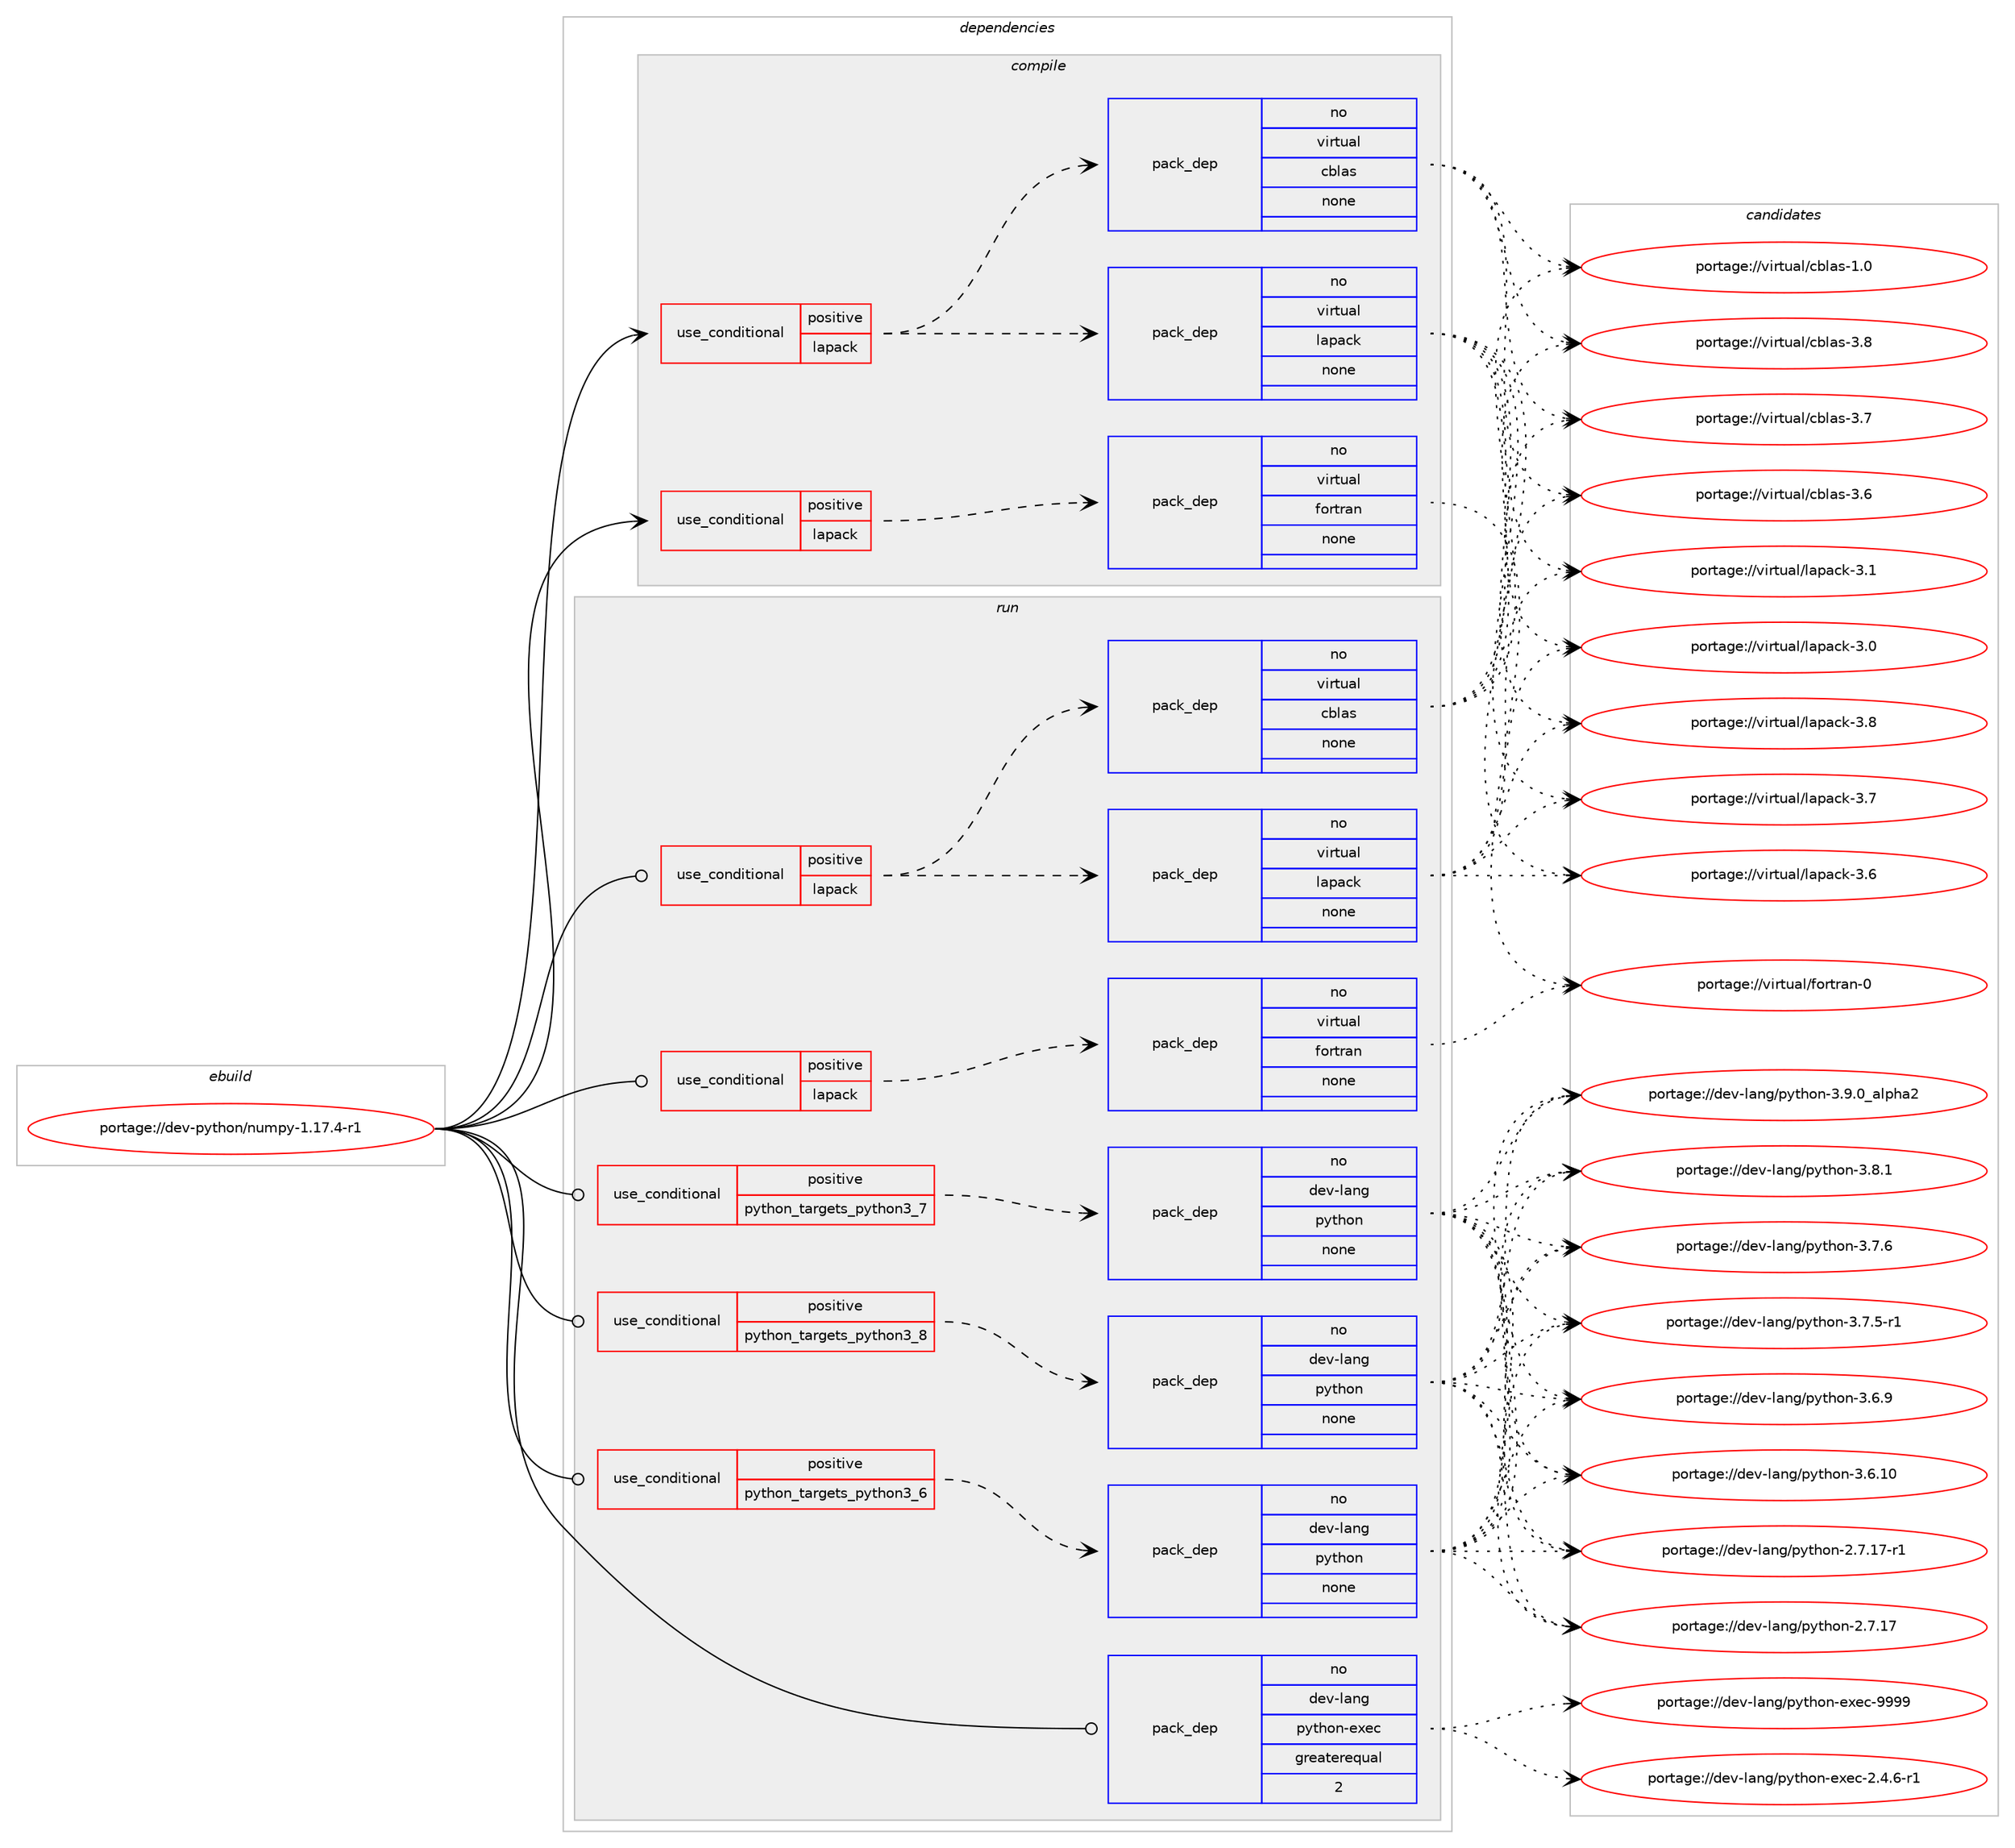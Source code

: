 digraph prolog {

# *************
# Graph options
# *************

newrank=true;
concentrate=true;
compound=true;
graph [rankdir=LR,fontname=Helvetica,fontsize=10,ranksep=1.5];#, ranksep=2.5, nodesep=0.2];
edge  [arrowhead=vee];
node  [fontname=Helvetica,fontsize=10];

# **********
# The ebuild
# **********

subgraph cluster_leftcol {
color=gray;
label=<<i>ebuild</i>>;
id [label="portage://dev-python/numpy-1.17.4-r1", color=red, width=4, href="../dev-python/numpy-1.17.4-r1.svg"];
}

# ****************
# The dependencies
# ****************

subgraph cluster_midcol {
color=gray;
label=<<i>dependencies</i>>;
subgraph cluster_compile {
fillcolor="#eeeeee";
style=filled;
label=<<i>compile</i>>;
subgraph cond112027 {
dependency447377 [label=<<TABLE BORDER="0" CELLBORDER="1" CELLSPACING="0" CELLPADDING="4"><TR><TD ROWSPAN="3" CELLPADDING="10">use_conditional</TD></TR><TR><TD>positive</TD></TR><TR><TD>lapack</TD></TR></TABLE>>, shape=none, color=red];
subgraph pack330375 {
dependency447378 [label=<<TABLE BORDER="0" CELLBORDER="1" CELLSPACING="0" CELLPADDING="4" WIDTH="220"><TR><TD ROWSPAN="6" CELLPADDING="30">pack_dep</TD></TR><TR><TD WIDTH="110">no</TD></TR><TR><TD>virtual</TD></TR><TR><TD>cblas</TD></TR><TR><TD>none</TD></TR><TR><TD></TD></TR></TABLE>>, shape=none, color=blue];
}
dependency447377:e -> dependency447378:w [weight=20,style="dashed",arrowhead="vee"];
subgraph pack330376 {
dependency447379 [label=<<TABLE BORDER="0" CELLBORDER="1" CELLSPACING="0" CELLPADDING="4" WIDTH="220"><TR><TD ROWSPAN="6" CELLPADDING="30">pack_dep</TD></TR><TR><TD WIDTH="110">no</TD></TR><TR><TD>virtual</TD></TR><TR><TD>lapack</TD></TR><TR><TD>none</TD></TR><TR><TD></TD></TR></TABLE>>, shape=none, color=blue];
}
dependency447377:e -> dependency447379:w [weight=20,style="dashed",arrowhead="vee"];
}
id:e -> dependency447377:w [weight=20,style="solid",arrowhead="vee"];
subgraph cond112028 {
dependency447380 [label=<<TABLE BORDER="0" CELLBORDER="1" CELLSPACING="0" CELLPADDING="4"><TR><TD ROWSPAN="3" CELLPADDING="10">use_conditional</TD></TR><TR><TD>positive</TD></TR><TR><TD>lapack</TD></TR></TABLE>>, shape=none, color=red];
subgraph pack330377 {
dependency447381 [label=<<TABLE BORDER="0" CELLBORDER="1" CELLSPACING="0" CELLPADDING="4" WIDTH="220"><TR><TD ROWSPAN="6" CELLPADDING="30">pack_dep</TD></TR><TR><TD WIDTH="110">no</TD></TR><TR><TD>virtual</TD></TR><TR><TD>fortran</TD></TR><TR><TD>none</TD></TR><TR><TD></TD></TR></TABLE>>, shape=none, color=blue];
}
dependency447380:e -> dependency447381:w [weight=20,style="dashed",arrowhead="vee"];
}
id:e -> dependency447380:w [weight=20,style="solid",arrowhead="vee"];
}
subgraph cluster_compileandrun {
fillcolor="#eeeeee";
style=filled;
label=<<i>compile and run</i>>;
}
subgraph cluster_run {
fillcolor="#eeeeee";
style=filled;
label=<<i>run</i>>;
subgraph cond112029 {
dependency447382 [label=<<TABLE BORDER="0" CELLBORDER="1" CELLSPACING="0" CELLPADDING="4"><TR><TD ROWSPAN="3" CELLPADDING="10">use_conditional</TD></TR><TR><TD>positive</TD></TR><TR><TD>lapack</TD></TR></TABLE>>, shape=none, color=red];
subgraph pack330378 {
dependency447383 [label=<<TABLE BORDER="0" CELLBORDER="1" CELLSPACING="0" CELLPADDING="4" WIDTH="220"><TR><TD ROWSPAN="6" CELLPADDING="30">pack_dep</TD></TR><TR><TD WIDTH="110">no</TD></TR><TR><TD>virtual</TD></TR><TR><TD>cblas</TD></TR><TR><TD>none</TD></TR><TR><TD></TD></TR></TABLE>>, shape=none, color=blue];
}
dependency447382:e -> dependency447383:w [weight=20,style="dashed",arrowhead="vee"];
subgraph pack330379 {
dependency447384 [label=<<TABLE BORDER="0" CELLBORDER="1" CELLSPACING="0" CELLPADDING="4" WIDTH="220"><TR><TD ROWSPAN="6" CELLPADDING="30">pack_dep</TD></TR><TR><TD WIDTH="110">no</TD></TR><TR><TD>virtual</TD></TR><TR><TD>lapack</TD></TR><TR><TD>none</TD></TR><TR><TD></TD></TR></TABLE>>, shape=none, color=blue];
}
dependency447382:e -> dependency447384:w [weight=20,style="dashed",arrowhead="vee"];
}
id:e -> dependency447382:w [weight=20,style="solid",arrowhead="odot"];
subgraph cond112030 {
dependency447385 [label=<<TABLE BORDER="0" CELLBORDER="1" CELLSPACING="0" CELLPADDING="4"><TR><TD ROWSPAN="3" CELLPADDING="10">use_conditional</TD></TR><TR><TD>positive</TD></TR><TR><TD>lapack</TD></TR></TABLE>>, shape=none, color=red];
subgraph pack330380 {
dependency447386 [label=<<TABLE BORDER="0" CELLBORDER="1" CELLSPACING="0" CELLPADDING="4" WIDTH="220"><TR><TD ROWSPAN="6" CELLPADDING="30">pack_dep</TD></TR><TR><TD WIDTH="110">no</TD></TR><TR><TD>virtual</TD></TR><TR><TD>fortran</TD></TR><TR><TD>none</TD></TR><TR><TD></TD></TR></TABLE>>, shape=none, color=blue];
}
dependency447385:e -> dependency447386:w [weight=20,style="dashed",arrowhead="vee"];
}
id:e -> dependency447385:w [weight=20,style="solid",arrowhead="odot"];
subgraph cond112031 {
dependency447387 [label=<<TABLE BORDER="0" CELLBORDER="1" CELLSPACING="0" CELLPADDING="4"><TR><TD ROWSPAN="3" CELLPADDING="10">use_conditional</TD></TR><TR><TD>positive</TD></TR><TR><TD>python_targets_python3_6</TD></TR></TABLE>>, shape=none, color=red];
subgraph pack330381 {
dependency447388 [label=<<TABLE BORDER="0" CELLBORDER="1" CELLSPACING="0" CELLPADDING="4" WIDTH="220"><TR><TD ROWSPAN="6" CELLPADDING="30">pack_dep</TD></TR><TR><TD WIDTH="110">no</TD></TR><TR><TD>dev-lang</TD></TR><TR><TD>python</TD></TR><TR><TD>none</TD></TR><TR><TD></TD></TR></TABLE>>, shape=none, color=blue];
}
dependency447387:e -> dependency447388:w [weight=20,style="dashed",arrowhead="vee"];
}
id:e -> dependency447387:w [weight=20,style="solid",arrowhead="odot"];
subgraph cond112032 {
dependency447389 [label=<<TABLE BORDER="0" CELLBORDER="1" CELLSPACING="0" CELLPADDING="4"><TR><TD ROWSPAN="3" CELLPADDING="10">use_conditional</TD></TR><TR><TD>positive</TD></TR><TR><TD>python_targets_python3_7</TD></TR></TABLE>>, shape=none, color=red];
subgraph pack330382 {
dependency447390 [label=<<TABLE BORDER="0" CELLBORDER="1" CELLSPACING="0" CELLPADDING="4" WIDTH="220"><TR><TD ROWSPAN="6" CELLPADDING="30">pack_dep</TD></TR><TR><TD WIDTH="110">no</TD></TR><TR><TD>dev-lang</TD></TR><TR><TD>python</TD></TR><TR><TD>none</TD></TR><TR><TD></TD></TR></TABLE>>, shape=none, color=blue];
}
dependency447389:e -> dependency447390:w [weight=20,style="dashed",arrowhead="vee"];
}
id:e -> dependency447389:w [weight=20,style="solid",arrowhead="odot"];
subgraph cond112033 {
dependency447391 [label=<<TABLE BORDER="0" CELLBORDER="1" CELLSPACING="0" CELLPADDING="4"><TR><TD ROWSPAN="3" CELLPADDING="10">use_conditional</TD></TR><TR><TD>positive</TD></TR><TR><TD>python_targets_python3_8</TD></TR></TABLE>>, shape=none, color=red];
subgraph pack330383 {
dependency447392 [label=<<TABLE BORDER="0" CELLBORDER="1" CELLSPACING="0" CELLPADDING="4" WIDTH="220"><TR><TD ROWSPAN="6" CELLPADDING="30">pack_dep</TD></TR><TR><TD WIDTH="110">no</TD></TR><TR><TD>dev-lang</TD></TR><TR><TD>python</TD></TR><TR><TD>none</TD></TR><TR><TD></TD></TR></TABLE>>, shape=none, color=blue];
}
dependency447391:e -> dependency447392:w [weight=20,style="dashed",arrowhead="vee"];
}
id:e -> dependency447391:w [weight=20,style="solid",arrowhead="odot"];
subgraph pack330384 {
dependency447393 [label=<<TABLE BORDER="0" CELLBORDER="1" CELLSPACING="0" CELLPADDING="4" WIDTH="220"><TR><TD ROWSPAN="6" CELLPADDING="30">pack_dep</TD></TR><TR><TD WIDTH="110">no</TD></TR><TR><TD>dev-lang</TD></TR><TR><TD>python-exec</TD></TR><TR><TD>greaterequal</TD></TR><TR><TD>2</TD></TR></TABLE>>, shape=none, color=blue];
}
id:e -> dependency447393:w [weight=20,style="solid",arrowhead="odot"];
}
}

# **************
# The candidates
# **************

subgraph cluster_choices {
rank=same;
color=gray;
label=<<i>candidates</i>>;

subgraph choice330375 {
color=black;
nodesep=1;
choice118105114116117971084799981089711545514656 [label="portage://virtual/cblas-3.8", color=red, width=4,href="../virtual/cblas-3.8.svg"];
choice118105114116117971084799981089711545514655 [label="portage://virtual/cblas-3.7", color=red, width=4,href="../virtual/cblas-3.7.svg"];
choice118105114116117971084799981089711545514654 [label="portage://virtual/cblas-3.6", color=red, width=4,href="../virtual/cblas-3.6.svg"];
choice118105114116117971084799981089711545494648 [label="portage://virtual/cblas-1.0", color=red, width=4,href="../virtual/cblas-1.0.svg"];
dependency447378:e -> choice118105114116117971084799981089711545514656:w [style=dotted,weight="100"];
dependency447378:e -> choice118105114116117971084799981089711545514655:w [style=dotted,weight="100"];
dependency447378:e -> choice118105114116117971084799981089711545514654:w [style=dotted,weight="100"];
dependency447378:e -> choice118105114116117971084799981089711545494648:w [style=dotted,weight="100"];
}
subgraph choice330376 {
color=black;
nodesep=1;
choice118105114116117971084710897112979910745514656 [label="portage://virtual/lapack-3.8", color=red, width=4,href="../virtual/lapack-3.8.svg"];
choice118105114116117971084710897112979910745514655 [label="portage://virtual/lapack-3.7", color=red, width=4,href="../virtual/lapack-3.7.svg"];
choice118105114116117971084710897112979910745514654 [label="portage://virtual/lapack-3.6", color=red, width=4,href="../virtual/lapack-3.6.svg"];
choice118105114116117971084710897112979910745514649 [label="portage://virtual/lapack-3.1", color=red, width=4,href="../virtual/lapack-3.1.svg"];
choice118105114116117971084710897112979910745514648 [label="portage://virtual/lapack-3.0", color=red, width=4,href="../virtual/lapack-3.0.svg"];
dependency447379:e -> choice118105114116117971084710897112979910745514656:w [style=dotted,weight="100"];
dependency447379:e -> choice118105114116117971084710897112979910745514655:w [style=dotted,weight="100"];
dependency447379:e -> choice118105114116117971084710897112979910745514654:w [style=dotted,weight="100"];
dependency447379:e -> choice118105114116117971084710897112979910745514649:w [style=dotted,weight="100"];
dependency447379:e -> choice118105114116117971084710897112979910745514648:w [style=dotted,weight="100"];
}
subgraph choice330377 {
color=black;
nodesep=1;
choice1181051141161179710847102111114116114971104548 [label="portage://virtual/fortran-0", color=red, width=4,href="../virtual/fortran-0.svg"];
dependency447381:e -> choice1181051141161179710847102111114116114971104548:w [style=dotted,weight="100"];
}
subgraph choice330378 {
color=black;
nodesep=1;
choice118105114116117971084799981089711545514656 [label="portage://virtual/cblas-3.8", color=red, width=4,href="../virtual/cblas-3.8.svg"];
choice118105114116117971084799981089711545514655 [label="portage://virtual/cblas-3.7", color=red, width=4,href="../virtual/cblas-3.7.svg"];
choice118105114116117971084799981089711545514654 [label="portage://virtual/cblas-3.6", color=red, width=4,href="../virtual/cblas-3.6.svg"];
choice118105114116117971084799981089711545494648 [label="portage://virtual/cblas-1.0", color=red, width=4,href="../virtual/cblas-1.0.svg"];
dependency447383:e -> choice118105114116117971084799981089711545514656:w [style=dotted,weight="100"];
dependency447383:e -> choice118105114116117971084799981089711545514655:w [style=dotted,weight="100"];
dependency447383:e -> choice118105114116117971084799981089711545514654:w [style=dotted,weight="100"];
dependency447383:e -> choice118105114116117971084799981089711545494648:w [style=dotted,weight="100"];
}
subgraph choice330379 {
color=black;
nodesep=1;
choice118105114116117971084710897112979910745514656 [label="portage://virtual/lapack-3.8", color=red, width=4,href="../virtual/lapack-3.8.svg"];
choice118105114116117971084710897112979910745514655 [label="portage://virtual/lapack-3.7", color=red, width=4,href="../virtual/lapack-3.7.svg"];
choice118105114116117971084710897112979910745514654 [label="portage://virtual/lapack-3.6", color=red, width=4,href="../virtual/lapack-3.6.svg"];
choice118105114116117971084710897112979910745514649 [label="portage://virtual/lapack-3.1", color=red, width=4,href="../virtual/lapack-3.1.svg"];
choice118105114116117971084710897112979910745514648 [label="portage://virtual/lapack-3.0", color=red, width=4,href="../virtual/lapack-3.0.svg"];
dependency447384:e -> choice118105114116117971084710897112979910745514656:w [style=dotted,weight="100"];
dependency447384:e -> choice118105114116117971084710897112979910745514655:w [style=dotted,weight="100"];
dependency447384:e -> choice118105114116117971084710897112979910745514654:w [style=dotted,weight="100"];
dependency447384:e -> choice118105114116117971084710897112979910745514649:w [style=dotted,weight="100"];
dependency447384:e -> choice118105114116117971084710897112979910745514648:w [style=dotted,weight="100"];
}
subgraph choice330380 {
color=black;
nodesep=1;
choice1181051141161179710847102111114116114971104548 [label="portage://virtual/fortran-0", color=red, width=4,href="../virtual/fortran-0.svg"];
dependency447386:e -> choice1181051141161179710847102111114116114971104548:w [style=dotted,weight="100"];
}
subgraph choice330381 {
color=black;
nodesep=1;
choice10010111845108971101034711212111610411111045514657464895971081121049750 [label="portage://dev-lang/python-3.9.0_alpha2", color=red, width=4,href="../dev-lang/python-3.9.0_alpha2.svg"];
choice100101118451089711010347112121116104111110455146564649 [label="portage://dev-lang/python-3.8.1", color=red, width=4,href="../dev-lang/python-3.8.1.svg"];
choice100101118451089711010347112121116104111110455146554654 [label="portage://dev-lang/python-3.7.6", color=red, width=4,href="../dev-lang/python-3.7.6.svg"];
choice1001011184510897110103471121211161041111104551465546534511449 [label="portage://dev-lang/python-3.7.5-r1", color=red, width=4,href="../dev-lang/python-3.7.5-r1.svg"];
choice100101118451089711010347112121116104111110455146544657 [label="portage://dev-lang/python-3.6.9", color=red, width=4,href="../dev-lang/python-3.6.9.svg"];
choice10010111845108971101034711212111610411111045514654464948 [label="portage://dev-lang/python-3.6.10", color=red, width=4,href="../dev-lang/python-3.6.10.svg"];
choice100101118451089711010347112121116104111110455046554649554511449 [label="portage://dev-lang/python-2.7.17-r1", color=red, width=4,href="../dev-lang/python-2.7.17-r1.svg"];
choice10010111845108971101034711212111610411111045504655464955 [label="portage://dev-lang/python-2.7.17", color=red, width=4,href="../dev-lang/python-2.7.17.svg"];
dependency447388:e -> choice10010111845108971101034711212111610411111045514657464895971081121049750:w [style=dotted,weight="100"];
dependency447388:e -> choice100101118451089711010347112121116104111110455146564649:w [style=dotted,weight="100"];
dependency447388:e -> choice100101118451089711010347112121116104111110455146554654:w [style=dotted,weight="100"];
dependency447388:e -> choice1001011184510897110103471121211161041111104551465546534511449:w [style=dotted,weight="100"];
dependency447388:e -> choice100101118451089711010347112121116104111110455146544657:w [style=dotted,weight="100"];
dependency447388:e -> choice10010111845108971101034711212111610411111045514654464948:w [style=dotted,weight="100"];
dependency447388:e -> choice100101118451089711010347112121116104111110455046554649554511449:w [style=dotted,weight="100"];
dependency447388:e -> choice10010111845108971101034711212111610411111045504655464955:w [style=dotted,weight="100"];
}
subgraph choice330382 {
color=black;
nodesep=1;
choice10010111845108971101034711212111610411111045514657464895971081121049750 [label="portage://dev-lang/python-3.9.0_alpha2", color=red, width=4,href="../dev-lang/python-3.9.0_alpha2.svg"];
choice100101118451089711010347112121116104111110455146564649 [label="portage://dev-lang/python-3.8.1", color=red, width=4,href="../dev-lang/python-3.8.1.svg"];
choice100101118451089711010347112121116104111110455146554654 [label="portage://dev-lang/python-3.7.6", color=red, width=4,href="../dev-lang/python-3.7.6.svg"];
choice1001011184510897110103471121211161041111104551465546534511449 [label="portage://dev-lang/python-3.7.5-r1", color=red, width=4,href="../dev-lang/python-3.7.5-r1.svg"];
choice100101118451089711010347112121116104111110455146544657 [label="portage://dev-lang/python-3.6.9", color=red, width=4,href="../dev-lang/python-3.6.9.svg"];
choice10010111845108971101034711212111610411111045514654464948 [label="portage://dev-lang/python-3.6.10", color=red, width=4,href="../dev-lang/python-3.6.10.svg"];
choice100101118451089711010347112121116104111110455046554649554511449 [label="portage://dev-lang/python-2.7.17-r1", color=red, width=4,href="../dev-lang/python-2.7.17-r1.svg"];
choice10010111845108971101034711212111610411111045504655464955 [label="portage://dev-lang/python-2.7.17", color=red, width=4,href="../dev-lang/python-2.7.17.svg"];
dependency447390:e -> choice10010111845108971101034711212111610411111045514657464895971081121049750:w [style=dotted,weight="100"];
dependency447390:e -> choice100101118451089711010347112121116104111110455146564649:w [style=dotted,weight="100"];
dependency447390:e -> choice100101118451089711010347112121116104111110455146554654:w [style=dotted,weight="100"];
dependency447390:e -> choice1001011184510897110103471121211161041111104551465546534511449:w [style=dotted,weight="100"];
dependency447390:e -> choice100101118451089711010347112121116104111110455146544657:w [style=dotted,weight="100"];
dependency447390:e -> choice10010111845108971101034711212111610411111045514654464948:w [style=dotted,weight="100"];
dependency447390:e -> choice100101118451089711010347112121116104111110455046554649554511449:w [style=dotted,weight="100"];
dependency447390:e -> choice10010111845108971101034711212111610411111045504655464955:w [style=dotted,weight="100"];
}
subgraph choice330383 {
color=black;
nodesep=1;
choice10010111845108971101034711212111610411111045514657464895971081121049750 [label="portage://dev-lang/python-3.9.0_alpha2", color=red, width=4,href="../dev-lang/python-3.9.0_alpha2.svg"];
choice100101118451089711010347112121116104111110455146564649 [label="portage://dev-lang/python-3.8.1", color=red, width=4,href="../dev-lang/python-3.8.1.svg"];
choice100101118451089711010347112121116104111110455146554654 [label="portage://dev-lang/python-3.7.6", color=red, width=4,href="../dev-lang/python-3.7.6.svg"];
choice1001011184510897110103471121211161041111104551465546534511449 [label="portage://dev-lang/python-3.7.5-r1", color=red, width=4,href="../dev-lang/python-3.7.5-r1.svg"];
choice100101118451089711010347112121116104111110455146544657 [label="portage://dev-lang/python-3.6.9", color=red, width=4,href="../dev-lang/python-3.6.9.svg"];
choice10010111845108971101034711212111610411111045514654464948 [label="portage://dev-lang/python-3.6.10", color=red, width=4,href="../dev-lang/python-3.6.10.svg"];
choice100101118451089711010347112121116104111110455046554649554511449 [label="portage://dev-lang/python-2.7.17-r1", color=red, width=4,href="../dev-lang/python-2.7.17-r1.svg"];
choice10010111845108971101034711212111610411111045504655464955 [label="portage://dev-lang/python-2.7.17", color=red, width=4,href="../dev-lang/python-2.7.17.svg"];
dependency447392:e -> choice10010111845108971101034711212111610411111045514657464895971081121049750:w [style=dotted,weight="100"];
dependency447392:e -> choice100101118451089711010347112121116104111110455146564649:w [style=dotted,weight="100"];
dependency447392:e -> choice100101118451089711010347112121116104111110455146554654:w [style=dotted,weight="100"];
dependency447392:e -> choice1001011184510897110103471121211161041111104551465546534511449:w [style=dotted,weight="100"];
dependency447392:e -> choice100101118451089711010347112121116104111110455146544657:w [style=dotted,weight="100"];
dependency447392:e -> choice10010111845108971101034711212111610411111045514654464948:w [style=dotted,weight="100"];
dependency447392:e -> choice100101118451089711010347112121116104111110455046554649554511449:w [style=dotted,weight="100"];
dependency447392:e -> choice10010111845108971101034711212111610411111045504655464955:w [style=dotted,weight="100"];
}
subgraph choice330384 {
color=black;
nodesep=1;
choice10010111845108971101034711212111610411111045101120101994557575757 [label="portage://dev-lang/python-exec-9999", color=red, width=4,href="../dev-lang/python-exec-9999.svg"];
choice10010111845108971101034711212111610411111045101120101994550465246544511449 [label="portage://dev-lang/python-exec-2.4.6-r1", color=red, width=4,href="../dev-lang/python-exec-2.4.6-r1.svg"];
dependency447393:e -> choice10010111845108971101034711212111610411111045101120101994557575757:w [style=dotted,weight="100"];
dependency447393:e -> choice10010111845108971101034711212111610411111045101120101994550465246544511449:w [style=dotted,weight="100"];
}
}

}
